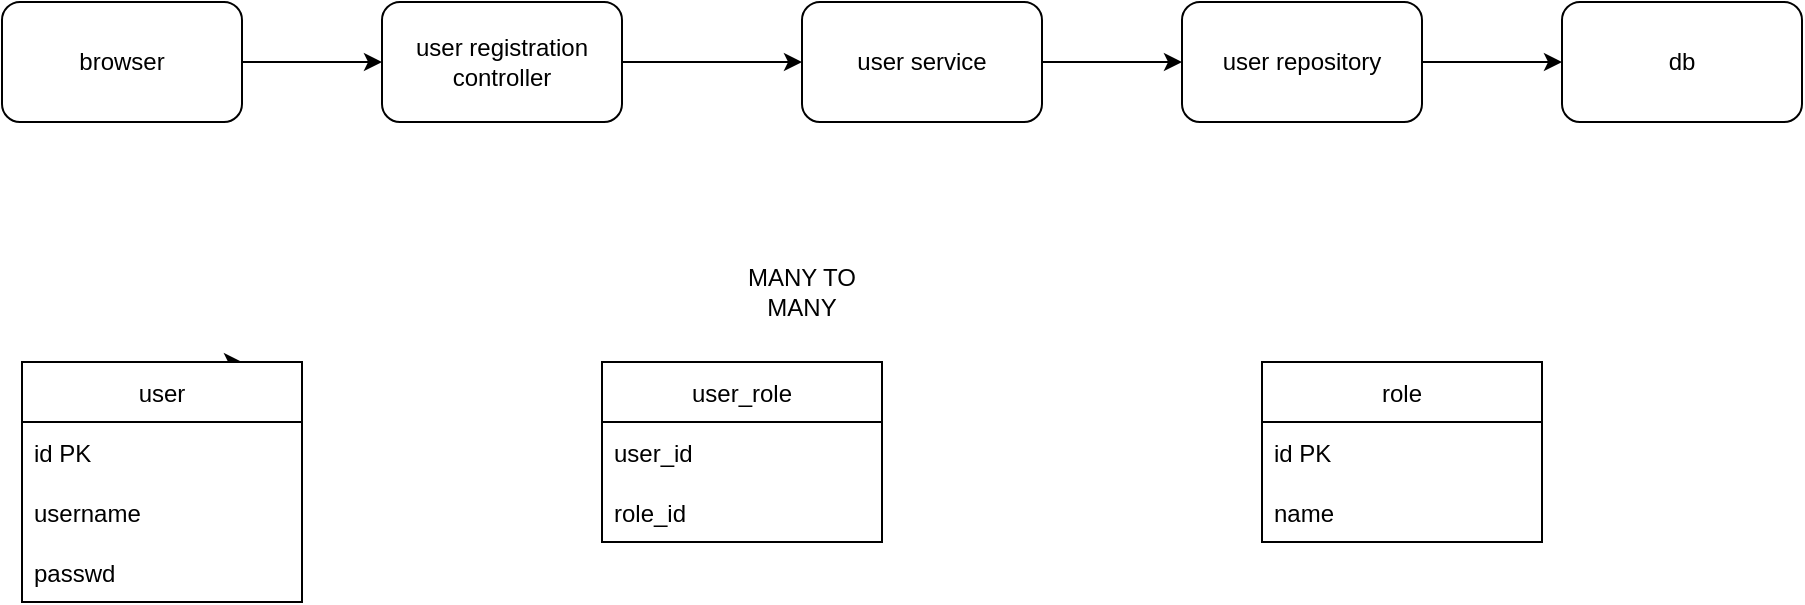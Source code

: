 <mxfile version="16.2.2" type="device"><diagram id="C5RBs43oDa-KdzZeNtuy" name="Page-1"><mxGraphModel dx="1422" dy="754" grid="1" gridSize="10" guides="1" tooltips="1" connect="1" arrows="1" fold="1" page="1" pageScale="1" pageWidth="827" pageHeight="1169" math="0" shadow="0"><root><mxCell id="WIyWlLk6GJQsqaUBKTNV-0"/><mxCell id="WIyWlLk6GJQsqaUBKTNV-1" parent="WIyWlLk6GJQsqaUBKTNV-0"/><mxCell id="lrNfjoKkdEXL8XzmcW1u-5" style="edgeStyle=orthogonalEdgeStyle;rounded=0;orthogonalLoop=1;jettySize=auto;html=1;exitX=1;exitY=0.5;exitDx=0;exitDy=0;entryX=0;entryY=0.5;entryDx=0;entryDy=0;" edge="1" parent="WIyWlLk6GJQsqaUBKTNV-1" source="lrNfjoKkdEXL8XzmcW1u-0" target="lrNfjoKkdEXL8XzmcW1u-1"><mxGeometry relative="1" as="geometry"/></mxCell><mxCell id="lrNfjoKkdEXL8XzmcW1u-0" value="browser" style="rounded=1;whiteSpace=wrap;html=1;" vertex="1" parent="WIyWlLk6GJQsqaUBKTNV-1"><mxGeometry y="340" width="120" height="60" as="geometry"/></mxCell><mxCell id="lrNfjoKkdEXL8XzmcW1u-6" style="edgeStyle=orthogonalEdgeStyle;rounded=0;orthogonalLoop=1;jettySize=auto;html=1;exitX=1;exitY=0.5;exitDx=0;exitDy=0;entryX=0;entryY=0.5;entryDx=0;entryDy=0;" edge="1" parent="WIyWlLk6GJQsqaUBKTNV-1" source="lrNfjoKkdEXL8XzmcW1u-1" target="lrNfjoKkdEXL8XzmcW1u-3"><mxGeometry relative="1" as="geometry"/></mxCell><mxCell id="lrNfjoKkdEXL8XzmcW1u-1" value="user registration controller" style="rounded=1;whiteSpace=wrap;html=1;" vertex="1" parent="WIyWlLk6GJQsqaUBKTNV-1"><mxGeometry x="190" y="340" width="120" height="60" as="geometry"/></mxCell><mxCell id="lrNfjoKkdEXL8XzmcW1u-8" style="edgeStyle=orthogonalEdgeStyle;rounded=0;orthogonalLoop=1;jettySize=auto;html=1;exitX=1;exitY=0.5;exitDx=0;exitDy=0;" edge="1" parent="WIyWlLk6GJQsqaUBKTNV-1" source="lrNfjoKkdEXL8XzmcW1u-2" target="lrNfjoKkdEXL8XzmcW1u-4"><mxGeometry relative="1" as="geometry"/></mxCell><mxCell id="lrNfjoKkdEXL8XzmcW1u-2" value="user repository" style="rounded=1;whiteSpace=wrap;html=1;" vertex="1" parent="WIyWlLk6GJQsqaUBKTNV-1"><mxGeometry x="590" y="340" width="120" height="60" as="geometry"/></mxCell><mxCell id="lrNfjoKkdEXL8XzmcW1u-7" style="edgeStyle=orthogonalEdgeStyle;rounded=0;orthogonalLoop=1;jettySize=auto;html=1;exitX=1;exitY=0.5;exitDx=0;exitDy=0;entryX=0;entryY=0.5;entryDx=0;entryDy=0;" edge="1" parent="WIyWlLk6GJQsqaUBKTNV-1" source="lrNfjoKkdEXL8XzmcW1u-3" target="lrNfjoKkdEXL8XzmcW1u-2"><mxGeometry relative="1" as="geometry"/></mxCell><mxCell id="lrNfjoKkdEXL8XzmcW1u-3" value="user service" style="rounded=1;whiteSpace=wrap;html=1;" vertex="1" parent="WIyWlLk6GJQsqaUBKTNV-1"><mxGeometry x="400" y="340" width="120" height="60" as="geometry"/></mxCell><mxCell id="lrNfjoKkdEXL8XzmcW1u-4" value="db" style="rounded=1;whiteSpace=wrap;html=1;" vertex="1" parent="WIyWlLk6GJQsqaUBKTNV-1"><mxGeometry x="780" y="340" width="120" height="60" as="geometry"/></mxCell><mxCell id="lrNfjoKkdEXL8XzmcW1u-24" style="edgeStyle=orthogonalEdgeStyle;rounded=0;orthogonalLoop=1;jettySize=auto;html=1;exitX=0.75;exitY=0;exitDx=0;exitDy=0;" edge="1" parent="WIyWlLk6GJQsqaUBKTNV-1" source="lrNfjoKkdEXL8XzmcW1u-12"><mxGeometry relative="1" as="geometry"><mxPoint x="120" y="520" as="targetPoint"/></mxGeometry></mxCell><mxCell id="lrNfjoKkdEXL8XzmcW1u-12" value="user" style="swimlane;fontStyle=0;childLayout=stackLayout;horizontal=1;startSize=30;horizontalStack=0;resizeParent=1;resizeParentMax=0;resizeLast=0;collapsible=1;marginBottom=0;" vertex="1" parent="WIyWlLk6GJQsqaUBKTNV-1"><mxGeometry x="10" y="520" width="140" height="120" as="geometry"/></mxCell><mxCell id="lrNfjoKkdEXL8XzmcW1u-13" value="id PK" style="text;strokeColor=none;fillColor=none;align=left;verticalAlign=middle;spacingLeft=4;spacingRight=4;overflow=hidden;points=[[0,0.5],[1,0.5]];portConstraint=eastwest;rotatable=0;" vertex="1" parent="lrNfjoKkdEXL8XzmcW1u-12"><mxGeometry y="30" width="140" height="30" as="geometry"/></mxCell><mxCell id="lrNfjoKkdEXL8XzmcW1u-14" value="username" style="text;strokeColor=none;fillColor=none;align=left;verticalAlign=middle;spacingLeft=4;spacingRight=4;overflow=hidden;points=[[0,0.5],[1,0.5]];portConstraint=eastwest;rotatable=0;" vertex="1" parent="lrNfjoKkdEXL8XzmcW1u-12"><mxGeometry y="60" width="140" height="30" as="geometry"/></mxCell><mxCell id="lrNfjoKkdEXL8XzmcW1u-15" value="passwd" style="text;strokeColor=none;fillColor=none;align=left;verticalAlign=middle;spacingLeft=4;spacingRight=4;overflow=hidden;points=[[0,0.5],[1,0.5]];portConstraint=eastwest;rotatable=0;" vertex="1" parent="lrNfjoKkdEXL8XzmcW1u-12"><mxGeometry y="90" width="140" height="30" as="geometry"/></mxCell><mxCell id="lrNfjoKkdEXL8XzmcW1u-16" value="user_role" style="swimlane;fontStyle=0;childLayout=stackLayout;horizontal=1;startSize=30;horizontalStack=0;resizeParent=1;resizeParentMax=0;resizeLast=0;collapsible=1;marginBottom=0;" vertex="1" parent="WIyWlLk6GJQsqaUBKTNV-1"><mxGeometry x="300" y="520" width="140" height="90" as="geometry"/></mxCell><mxCell id="lrNfjoKkdEXL8XzmcW1u-17" value="user_id" style="text;strokeColor=none;fillColor=none;align=left;verticalAlign=middle;spacingLeft=4;spacingRight=4;overflow=hidden;points=[[0,0.5],[1,0.5]];portConstraint=eastwest;rotatable=0;" vertex="1" parent="lrNfjoKkdEXL8XzmcW1u-16"><mxGeometry y="30" width="140" height="30" as="geometry"/></mxCell><mxCell id="lrNfjoKkdEXL8XzmcW1u-18" value="role_id" style="text;strokeColor=none;fillColor=none;align=left;verticalAlign=middle;spacingLeft=4;spacingRight=4;overflow=hidden;points=[[0,0.5],[1,0.5]];portConstraint=eastwest;rotatable=0;" vertex="1" parent="lrNfjoKkdEXL8XzmcW1u-16"><mxGeometry y="60" width="140" height="30" as="geometry"/></mxCell><mxCell id="lrNfjoKkdEXL8XzmcW1u-20" value="role" style="swimlane;fontStyle=0;childLayout=stackLayout;horizontal=1;startSize=30;horizontalStack=0;resizeParent=1;resizeParentMax=0;resizeLast=0;collapsible=1;marginBottom=0;" vertex="1" parent="WIyWlLk6GJQsqaUBKTNV-1"><mxGeometry x="630" y="520" width="140" height="90" as="geometry"/></mxCell><mxCell id="lrNfjoKkdEXL8XzmcW1u-21" value="id PK" style="text;strokeColor=none;fillColor=none;align=left;verticalAlign=middle;spacingLeft=4;spacingRight=4;overflow=hidden;points=[[0,0.5],[1,0.5]];portConstraint=eastwest;rotatable=0;" vertex="1" parent="lrNfjoKkdEXL8XzmcW1u-20"><mxGeometry y="30" width="140" height="30" as="geometry"/></mxCell><mxCell id="lrNfjoKkdEXL8XzmcW1u-22" value="name" style="text;strokeColor=none;fillColor=none;align=left;verticalAlign=middle;spacingLeft=4;spacingRight=4;overflow=hidden;points=[[0,0.5],[1,0.5]];portConstraint=eastwest;rotatable=0;" vertex="1" parent="lrNfjoKkdEXL8XzmcW1u-20"><mxGeometry y="60" width="140" height="30" as="geometry"/></mxCell><mxCell id="lrNfjoKkdEXL8XzmcW1u-25" value="MANY TO MANY" style="text;html=1;strokeColor=none;fillColor=none;align=center;verticalAlign=middle;whiteSpace=wrap;rounded=0;" vertex="1" parent="WIyWlLk6GJQsqaUBKTNV-1"><mxGeometry x="370" y="470" width="60" height="30" as="geometry"/></mxCell></root></mxGraphModel></diagram></mxfile>